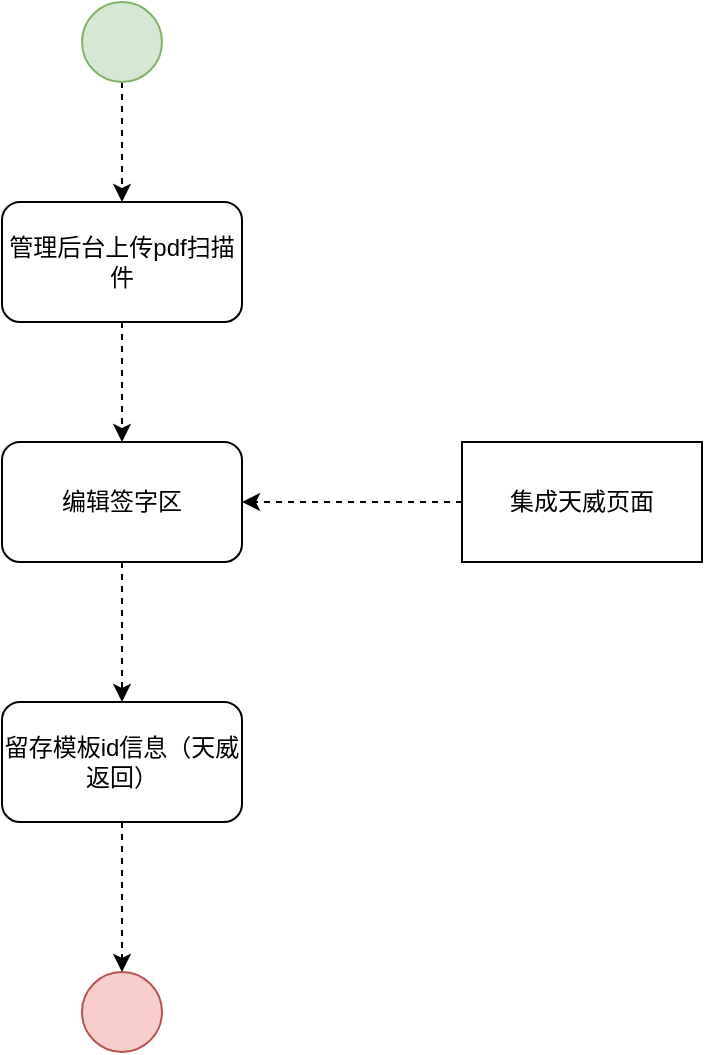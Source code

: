 <mxfile version="14.6.6" type="github">
  <diagram id="5zHIfQ2nn9Vx1wzlOGG_" name="第 1 页">
    <mxGraphModel dx="1422" dy="762" grid="1" gridSize="10" guides="1" tooltips="1" connect="1" arrows="1" fold="1" page="1" pageScale="1" pageWidth="827" pageHeight="1169" math="0" shadow="0">
      <root>
        <mxCell id="0" />
        <mxCell id="1" parent="0" />
        <mxCell id="eKs8V6n2Qk9zKoK9kdoj-13" style="edgeStyle=orthogonalEdgeStyle;rounded=0;orthogonalLoop=1;jettySize=auto;html=1;dashed=1;" edge="1" parent="1" source="eKs8V6n2Qk9zKoK9kdoj-1" target="eKs8V6n2Qk9zKoK9kdoj-2">
          <mxGeometry relative="1" as="geometry" />
        </mxCell>
        <mxCell id="eKs8V6n2Qk9zKoK9kdoj-1" value="" style="ellipse;whiteSpace=wrap;html=1;aspect=fixed;fillColor=#d5e8d4;strokeColor=#82b366;" vertex="1" parent="1">
          <mxGeometry x="390" y="80" width="40" height="40" as="geometry" />
        </mxCell>
        <mxCell id="eKs8V6n2Qk9zKoK9kdoj-8" style="edgeStyle=orthogonalEdgeStyle;rounded=0;orthogonalLoop=1;jettySize=auto;html=1;entryX=0.5;entryY=0;entryDx=0;entryDy=0;dashed=1;" edge="1" parent="1" source="eKs8V6n2Qk9zKoK9kdoj-2" target="eKs8V6n2Qk9zKoK9kdoj-3">
          <mxGeometry relative="1" as="geometry" />
        </mxCell>
        <mxCell id="eKs8V6n2Qk9zKoK9kdoj-2" value="管理后台上传pdf扫描件" style="rounded=1;whiteSpace=wrap;html=1;" vertex="1" parent="1">
          <mxGeometry x="350" y="180" width="120" height="60" as="geometry" />
        </mxCell>
        <mxCell id="eKs8V6n2Qk9zKoK9kdoj-10" style="edgeStyle=orthogonalEdgeStyle;rounded=0;orthogonalLoop=1;jettySize=auto;html=1;dashed=1;" edge="1" parent="1" source="eKs8V6n2Qk9zKoK9kdoj-3" target="eKs8V6n2Qk9zKoK9kdoj-9">
          <mxGeometry relative="1" as="geometry" />
        </mxCell>
        <mxCell id="eKs8V6n2Qk9zKoK9kdoj-3" value="编辑签字区" style="rounded=1;whiteSpace=wrap;html=1;" vertex="1" parent="1">
          <mxGeometry x="350" y="300" width="120" height="60" as="geometry" />
        </mxCell>
        <mxCell id="eKs8V6n2Qk9zKoK9kdoj-7" style="edgeStyle=orthogonalEdgeStyle;rounded=0;orthogonalLoop=1;jettySize=auto;html=1;entryX=1;entryY=0.5;entryDx=0;entryDy=0;dashed=1;" edge="1" parent="1" source="eKs8V6n2Qk9zKoK9kdoj-6" target="eKs8V6n2Qk9zKoK9kdoj-3">
          <mxGeometry relative="1" as="geometry" />
        </mxCell>
        <mxCell id="eKs8V6n2Qk9zKoK9kdoj-6" value="集成天威页面" style="rounded=0;whiteSpace=wrap;html=1;" vertex="1" parent="1">
          <mxGeometry x="580" y="300" width="120" height="60" as="geometry" />
        </mxCell>
        <mxCell id="eKs8V6n2Qk9zKoK9kdoj-14" style="edgeStyle=orthogonalEdgeStyle;rounded=0;orthogonalLoop=1;jettySize=auto;html=1;dashed=1;" edge="1" parent="1" source="eKs8V6n2Qk9zKoK9kdoj-9" target="eKs8V6n2Qk9zKoK9kdoj-12">
          <mxGeometry relative="1" as="geometry" />
        </mxCell>
        <mxCell id="eKs8V6n2Qk9zKoK9kdoj-9" value="留存模板id信息（天威返回）" style="rounded=1;whiteSpace=wrap;html=1;" vertex="1" parent="1">
          <mxGeometry x="350" y="430" width="120" height="60" as="geometry" />
        </mxCell>
        <mxCell id="eKs8V6n2Qk9zKoK9kdoj-12" value="" style="ellipse;whiteSpace=wrap;html=1;aspect=fixed;fillColor=#f8cecc;strokeColor=#b85450;" vertex="1" parent="1">
          <mxGeometry x="390" y="565" width="40" height="40" as="geometry" />
        </mxCell>
      </root>
    </mxGraphModel>
  </diagram>
</mxfile>
